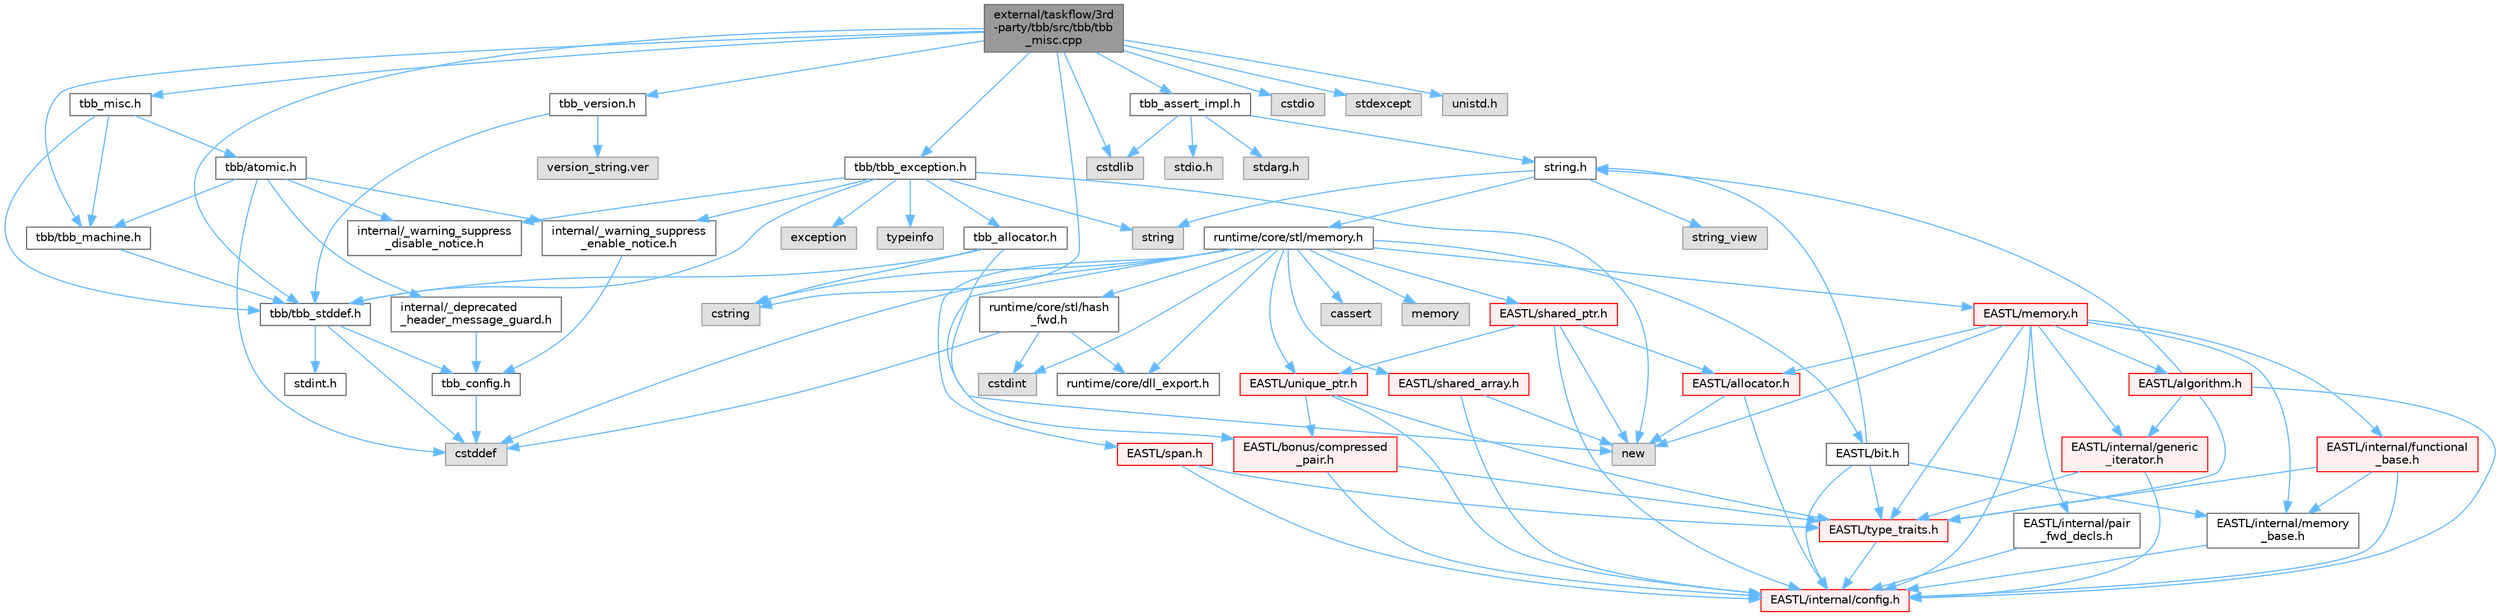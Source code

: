 digraph "external/taskflow/3rd-party/tbb/src/tbb/tbb_misc.cpp"
{
 // LATEX_PDF_SIZE
  bgcolor="transparent";
  edge [fontname=Helvetica,fontsize=10,labelfontname=Helvetica,labelfontsize=10];
  node [fontname=Helvetica,fontsize=10,shape=box,height=0.2,width=0.4];
  Node1 [id="Node000001",label="external/taskflow/3rd\l-party/tbb/src/tbb/tbb\l_misc.cpp",height=0.2,width=0.4,color="gray40", fillcolor="grey60", style="filled", fontcolor="black",tooltip=" "];
  Node1 -> Node2 [id="edge1_Node000001_Node000002",color="steelblue1",style="solid",tooltip=" "];
  Node2 [id="Node000002",label="tbb/tbb_stddef.h",height=0.2,width=0.4,color="grey40", fillcolor="white", style="filled",URL="$tbb__stddef_8h.html",tooltip=" "];
  Node2 -> Node3 [id="edge2_Node000002_Node000003",color="steelblue1",style="solid",tooltip=" "];
  Node3 [id="Node000003",label="tbb_config.h",height=0.2,width=0.4,color="grey40", fillcolor="white", style="filled",URL="$tbb__config_8h.html",tooltip=" "];
  Node3 -> Node4 [id="edge3_Node000003_Node000004",color="steelblue1",style="solid",tooltip=" "];
  Node4 [id="Node000004",label="cstddef",height=0.2,width=0.4,color="grey60", fillcolor="#E0E0E0", style="filled",tooltip=" "];
  Node2 -> Node4 [id="edge4_Node000002_Node000004",color="steelblue1",style="solid",tooltip=" "];
  Node2 -> Node5 [id="edge5_Node000002_Node000005",color="steelblue1",style="solid",tooltip=" "];
  Node5 [id="Node000005",label="stdint.h",height=0.2,width=0.4,color="grey40", fillcolor="white", style="filled",URL="$stdint_8h.html",tooltip=" "];
  Node1 -> Node6 [id="edge6_Node000001_Node000006",color="steelblue1",style="solid",tooltip=" "];
  Node6 [id="Node000006",label="tbb_assert_impl.h",height=0.2,width=0.4,color="grey40", fillcolor="white", style="filled",URL="$tbb__assert__impl_8h.html",tooltip=" "];
  Node6 -> Node7 [id="edge7_Node000006_Node000007",color="steelblue1",style="solid",tooltip=" "];
  Node7 [id="Node000007",label="cstdlib",height=0.2,width=0.4,color="grey60", fillcolor="#E0E0E0", style="filled",tooltip=" "];
  Node6 -> Node8 [id="edge8_Node000006_Node000008",color="steelblue1",style="solid",tooltip=" "];
  Node8 [id="Node000008",label="stdio.h",height=0.2,width=0.4,color="grey60", fillcolor="#E0E0E0", style="filled",tooltip=" "];
  Node6 -> Node9 [id="edge9_Node000006_Node000009",color="steelblue1",style="solid",tooltip=" "];
  Node9 [id="Node000009",label="string.h",height=0.2,width=0.4,color="grey40", fillcolor="white", style="filled",URL="$string_8h.html",tooltip=" "];
  Node9 -> Node10 [id="edge10_Node000009_Node000010",color="steelblue1",style="solid",tooltip=" "];
  Node10 [id="Node000010",label="string",height=0.2,width=0.4,color="grey60", fillcolor="#E0E0E0", style="filled",tooltip=" "];
  Node9 -> Node11 [id="edge11_Node000009_Node000011",color="steelblue1",style="solid",tooltip=" "];
  Node11 [id="Node000011",label="string_view",height=0.2,width=0.4,color="grey60", fillcolor="#E0E0E0", style="filled",tooltip=" "];
  Node9 -> Node12 [id="edge12_Node000009_Node000012",color="steelblue1",style="solid",tooltip=" "];
  Node12 [id="Node000012",label="runtime/core/stl/memory.h",height=0.2,width=0.4,color="grey40", fillcolor="white", style="filled",URL="$runtime_2core_2stl_2memory_8h.html",tooltip=" "];
  Node12 -> Node4 [id="edge13_Node000012_Node000004",color="steelblue1",style="solid",tooltip=" "];
  Node12 -> Node13 [id="edge14_Node000012_Node000013",color="steelblue1",style="solid",tooltip=" "];
  Node13 [id="Node000013",label="cstdint",height=0.2,width=0.4,color="grey60", fillcolor="#E0E0E0", style="filled",tooltip=" "];
  Node12 -> Node14 [id="edge15_Node000012_Node000014",color="steelblue1",style="solid",tooltip=" "];
  Node14 [id="Node000014",label="cassert",height=0.2,width=0.4,color="grey60", fillcolor="#E0E0E0", style="filled",tooltip=" "];
  Node12 -> Node15 [id="edge16_Node000012_Node000015",color="steelblue1",style="solid",tooltip=" "];
  Node15 [id="Node000015",label="memory",height=0.2,width=0.4,color="grey60", fillcolor="#E0E0E0", style="filled",tooltip=" "];
  Node12 -> Node16 [id="edge17_Node000012_Node000016",color="steelblue1",style="solid",tooltip=" "];
  Node16 [id="Node000016",label="cstring",height=0.2,width=0.4,color="grey60", fillcolor="#E0E0E0", style="filled",tooltip=" "];
  Node12 -> Node17 [id="edge18_Node000012_Node000017",color="steelblue1",style="solid",tooltip=" "];
  Node17 [id="Node000017",label="EASTL/bit.h",height=0.2,width=0.4,color="grey40", fillcolor="white", style="filled",URL="$bit_8h.html",tooltip=" "];
  Node17 -> Node18 [id="edge19_Node000017_Node000018",color="steelblue1",style="solid",tooltip=" "];
  Node18 [id="Node000018",label="EASTL/internal/config.h",height=0.2,width=0.4,color="red", fillcolor="#FFF0F0", style="filled",URL="$runtime_2_e_a_s_t_l_2include_2_e_a_s_t_l_2internal_2config_8h.html",tooltip=" "];
  Node17 -> Node27 [id="edge20_Node000017_Node000027",color="steelblue1",style="solid",tooltip=" "];
  Node27 [id="Node000027",label="EASTL/internal/memory\l_base.h",height=0.2,width=0.4,color="grey40", fillcolor="white", style="filled",URL="$memory__base_8h.html",tooltip=" "];
  Node27 -> Node18 [id="edge21_Node000027_Node000018",color="steelblue1",style="solid",tooltip=" "];
  Node17 -> Node28 [id="edge22_Node000017_Node000028",color="steelblue1",style="solid",tooltip=" "];
  Node28 [id="Node000028",label="EASTL/type_traits.h",height=0.2,width=0.4,color="red", fillcolor="#FFF0F0", style="filled",URL="$_e_a_s_t_l_2include_2_e_a_s_t_l_2type__traits_8h.html",tooltip=" "];
  Node28 -> Node18 [id="edge23_Node000028_Node000018",color="steelblue1",style="solid",tooltip=" "];
  Node17 -> Node9 [id="edge24_Node000017_Node000009",color="steelblue1",style="solid",tooltip=" "];
  Node12 -> Node38 [id="edge25_Node000012_Node000038",color="steelblue1",style="solid",tooltip=" "];
  Node38 [id="Node000038",label="EASTL/memory.h",height=0.2,width=0.4,color="red", fillcolor="#FFF0F0", style="filled",URL="$runtime_2_e_a_s_t_l_2include_2_e_a_s_t_l_2memory_8h.html",tooltip=" "];
  Node38 -> Node18 [id="edge26_Node000038_Node000018",color="steelblue1",style="solid",tooltip=" "];
  Node38 -> Node27 [id="edge27_Node000038_Node000027",color="steelblue1",style="solid",tooltip=" "];
  Node38 -> Node39 [id="edge28_Node000038_Node000039",color="steelblue1",style="solid",tooltip=" "];
  Node39 [id="Node000039",label="EASTL/internal/generic\l_iterator.h",height=0.2,width=0.4,color="red", fillcolor="#FFF0F0", style="filled",URL="$generic__iterator_8h.html",tooltip=" "];
  Node39 -> Node18 [id="edge29_Node000039_Node000018",color="steelblue1",style="solid",tooltip=" "];
  Node39 -> Node28 [id="edge30_Node000039_Node000028",color="steelblue1",style="solid",tooltip=" "];
  Node38 -> Node43 [id="edge31_Node000038_Node000043",color="steelblue1",style="solid",tooltip=" "];
  Node43 [id="Node000043",label="EASTL/internal/pair\l_fwd_decls.h",height=0.2,width=0.4,color="grey40", fillcolor="white", style="filled",URL="$pair__fwd__decls_8h.html",tooltip=" "];
  Node43 -> Node18 [id="edge32_Node000043_Node000018",color="steelblue1",style="solid",tooltip=" "];
  Node38 -> Node44 [id="edge33_Node000038_Node000044",color="steelblue1",style="solid",tooltip=" "];
  Node44 [id="Node000044",label="EASTL/internal/functional\l_base.h",height=0.2,width=0.4,color="red", fillcolor="#FFF0F0", style="filled",URL="$functional__base_8h.html",tooltip=" "];
  Node44 -> Node18 [id="edge34_Node000044_Node000018",color="steelblue1",style="solid",tooltip=" "];
  Node44 -> Node27 [id="edge35_Node000044_Node000027",color="steelblue1",style="solid",tooltip=" "];
  Node44 -> Node28 [id="edge36_Node000044_Node000028",color="steelblue1",style="solid",tooltip=" "];
  Node38 -> Node45 [id="edge37_Node000038_Node000045",color="steelblue1",style="solid",tooltip=" "];
  Node45 [id="Node000045",label="EASTL/algorithm.h",height=0.2,width=0.4,color="red", fillcolor="#FFF0F0", style="filled",URL="$_e_a_s_t_l_2include_2_e_a_s_t_l_2algorithm_8h.html",tooltip=" "];
  Node45 -> Node18 [id="edge38_Node000045_Node000018",color="steelblue1",style="solid",tooltip=" "];
  Node45 -> Node28 [id="edge39_Node000045_Node000028",color="steelblue1",style="solid",tooltip=" "];
  Node45 -> Node39 [id="edge40_Node000045_Node000039",color="steelblue1",style="solid",tooltip=" "];
  Node45 -> Node9 [id="edge41_Node000045_Node000009",color="steelblue1",style="solid",tooltip=" "];
  Node38 -> Node28 [id="edge42_Node000038_Node000028",color="steelblue1",style="solid",tooltip=" "];
  Node38 -> Node52 [id="edge43_Node000038_Node000052",color="steelblue1",style="solid",tooltip=" "];
  Node52 [id="Node000052",label="EASTL/allocator.h",height=0.2,width=0.4,color="red", fillcolor="#FFF0F0", style="filled",URL="$runtime_2_e_a_s_t_l_2include_2_e_a_s_t_l_2allocator_8h.html",tooltip=" "];
  Node52 -> Node18 [id="edge44_Node000052_Node000018",color="steelblue1",style="solid",tooltip=" "];
  Node52 -> Node53 [id="edge45_Node000052_Node000053",color="steelblue1",style="solid",tooltip=" "];
  Node53 [id="Node000053",label="new",height=0.2,width=0.4,color="grey60", fillcolor="#E0E0E0", style="filled",tooltip=" "];
  Node38 -> Node53 [id="edge46_Node000038_Node000053",color="steelblue1",style="solid",tooltip=" "];
  Node12 -> Node66 [id="edge47_Node000012_Node000066",color="steelblue1",style="solid",tooltip=" "];
  Node66 [id="Node000066",label="EASTL/shared_array.h",height=0.2,width=0.4,color="red", fillcolor="#FFF0F0", style="filled",URL="$shared__array_8h.html",tooltip=" "];
  Node66 -> Node18 [id="edge48_Node000066_Node000018",color="steelblue1",style="solid",tooltip=" "];
  Node66 -> Node53 [id="edge49_Node000066_Node000053",color="steelblue1",style="solid",tooltip=" "];
  Node12 -> Node69 [id="edge50_Node000012_Node000069",color="steelblue1",style="solid",tooltip=" "];
  Node69 [id="Node000069",label="EASTL/unique_ptr.h",height=0.2,width=0.4,color="red", fillcolor="#FFF0F0", style="filled",URL="$unique__ptr_8h.html",tooltip=" "];
  Node69 -> Node70 [id="edge51_Node000069_Node000070",color="steelblue1",style="solid",tooltip=" "];
  Node70 [id="Node000070",label="EASTL/bonus/compressed\l_pair.h",height=0.2,width=0.4,color="red", fillcolor="#FFF0F0", style="filled",URL="$compressed__pair_8h.html",tooltip=" "];
  Node70 -> Node18 [id="edge52_Node000070_Node000018",color="steelblue1",style="solid",tooltip=" "];
  Node70 -> Node28 [id="edge53_Node000070_Node000028",color="steelblue1",style="solid",tooltip=" "];
  Node69 -> Node18 [id="edge54_Node000069_Node000018",color="steelblue1",style="solid",tooltip=" "];
  Node69 -> Node28 [id="edge55_Node000069_Node000028",color="steelblue1",style="solid",tooltip=" "];
  Node12 -> Node72 [id="edge56_Node000012_Node000072",color="steelblue1",style="solid",tooltip=" "];
  Node72 [id="Node000072",label="EASTL/shared_ptr.h",height=0.2,width=0.4,color="red", fillcolor="#FFF0F0", style="filled",URL="$shared__ptr_8h.html",tooltip=" "];
  Node72 -> Node18 [id="edge57_Node000072_Node000018",color="steelblue1",style="solid",tooltip=" "];
  Node72 -> Node69 [id="edge58_Node000072_Node000069",color="steelblue1",style="solid",tooltip=" "];
  Node72 -> Node52 [id="edge59_Node000072_Node000052",color="steelblue1",style="solid",tooltip=" "];
  Node72 -> Node53 [id="edge60_Node000072_Node000053",color="steelblue1",style="solid",tooltip=" "];
  Node12 -> Node152 [id="edge61_Node000012_Node000152",color="steelblue1",style="solid",tooltip=" "];
  Node152 [id="Node000152",label="EASTL/span.h",height=0.2,width=0.4,color="red", fillcolor="#FFF0F0", style="filled",URL="$span_8h.html",tooltip=" "];
  Node152 -> Node18 [id="edge62_Node000152_Node000018",color="steelblue1",style="solid",tooltip=" "];
  Node152 -> Node28 [id="edge63_Node000152_Node000028",color="steelblue1",style="solid",tooltip=" "];
  Node12 -> Node70 [id="edge64_Node000012_Node000070",color="steelblue1",style="solid",tooltip=" "];
  Node12 -> Node155 [id="edge65_Node000012_Node000155",color="steelblue1",style="solid",tooltip=" "];
  Node155 [id="Node000155",label="runtime/core/dll_export.h",height=0.2,width=0.4,color="grey40", fillcolor="white", style="filled",URL="$dll__export_8h.html",tooltip=" "];
  Node12 -> Node156 [id="edge66_Node000012_Node000156",color="steelblue1",style="solid",tooltip=" "];
  Node156 [id="Node000156",label="runtime/core/stl/hash\l_fwd.h",height=0.2,width=0.4,color="grey40", fillcolor="white", style="filled",URL="$hash__fwd_8h.html",tooltip=" "];
  Node156 -> Node4 [id="edge67_Node000156_Node000004",color="steelblue1",style="solid",tooltip=" "];
  Node156 -> Node13 [id="edge68_Node000156_Node000013",color="steelblue1",style="solid",tooltip=" "];
  Node156 -> Node155 [id="edge69_Node000156_Node000155",color="steelblue1",style="solid",tooltip=" "];
  Node6 -> Node157 [id="edge70_Node000006_Node000157",color="steelblue1",style="solid",tooltip=" "];
  Node157 [id="Node000157",label="stdarg.h",height=0.2,width=0.4,color="grey60", fillcolor="#E0E0E0", style="filled",tooltip=" "];
  Node1 -> Node158 [id="edge71_Node000001_Node000158",color="steelblue1",style="solid",tooltip=" "];
  Node158 [id="Node000158",label="tbb/tbb_exception.h",height=0.2,width=0.4,color="grey40", fillcolor="white", style="filled",URL="$tbb__exception_8h.html",tooltip=" "];
  Node158 -> Node159 [id="edge72_Node000158_Node000159",color="steelblue1",style="solid",tooltip=" "];
  Node159 [id="Node000159",label="internal/_warning_suppress\l_enable_notice.h",height=0.2,width=0.4,color="grey40", fillcolor="white", style="filled",URL="$__warning__suppress__enable__notice_8h.html",tooltip=" "];
  Node159 -> Node3 [id="edge73_Node000159_Node000003",color="steelblue1",style="solid",tooltip=" "];
  Node158 -> Node2 [id="edge74_Node000158_Node000002",color="steelblue1",style="solid",tooltip=" "];
  Node158 -> Node160 [id="edge75_Node000158_Node000160",color="steelblue1",style="solid",tooltip=" "];
  Node160 [id="Node000160",label="exception",height=0.2,width=0.4,color="grey60", fillcolor="#E0E0E0", style="filled",tooltip=" "];
  Node158 -> Node53 [id="edge76_Node000158_Node000053",color="steelblue1",style="solid",tooltip=" "];
  Node158 -> Node10 [id="edge77_Node000158_Node000010",color="steelblue1",style="solid",tooltip=" "];
  Node158 -> Node161 [id="edge78_Node000158_Node000161",color="steelblue1",style="solid",tooltip=" "];
  Node161 [id="Node000161",label="tbb_allocator.h",height=0.2,width=0.4,color="grey40", fillcolor="white", style="filled",URL="$tbb__allocator_8h.html",tooltip=" "];
  Node161 -> Node2 [id="edge79_Node000161_Node000002",color="steelblue1",style="solid",tooltip=" "];
  Node161 -> Node53 [id="edge80_Node000161_Node000053",color="steelblue1",style="solid",tooltip=" "];
  Node161 -> Node16 [id="edge81_Node000161_Node000016",color="steelblue1",style="solid",tooltip=" "];
  Node158 -> Node162 [id="edge82_Node000158_Node000162",color="steelblue1",style="solid",tooltip=" "];
  Node162 [id="Node000162",label="typeinfo",height=0.2,width=0.4,color="grey60", fillcolor="#E0E0E0", style="filled",tooltip=" "];
  Node158 -> Node163 [id="edge83_Node000158_Node000163",color="steelblue1",style="solid",tooltip=" "];
  Node163 [id="Node000163",label="internal/_warning_suppress\l_disable_notice.h",height=0.2,width=0.4,color="grey40", fillcolor="white", style="filled",URL="$__warning__suppress__disable__notice_8h.html",tooltip=" "];
  Node1 -> Node164 [id="edge84_Node000001_Node000164",color="steelblue1",style="solid",tooltip=" "];
  Node164 [id="Node000164",label="tbb/tbb_machine.h",height=0.2,width=0.4,color="grey40", fillcolor="white", style="filled",URL="$tbb__machine_8h.html",tooltip=" "];
  Node164 -> Node2 [id="edge85_Node000164_Node000002",color="steelblue1",style="solid",tooltip=" "];
  Node1 -> Node165 [id="edge86_Node000001_Node000165",color="steelblue1",style="solid",tooltip=" "];
  Node165 [id="Node000165",label="tbb_misc.h",height=0.2,width=0.4,color="grey40", fillcolor="white", style="filled",URL="$tbb__misc_8h.html",tooltip=" "];
  Node165 -> Node2 [id="edge87_Node000165_Node000002",color="steelblue1",style="solid",tooltip=" "];
  Node165 -> Node164 [id="edge88_Node000165_Node000164",color="steelblue1",style="solid",tooltip=" "];
  Node165 -> Node166 [id="edge89_Node000165_Node000166",color="steelblue1",style="solid",tooltip=" "];
  Node166 [id="Node000166",label="tbb/atomic.h",height=0.2,width=0.4,color="grey40", fillcolor="white", style="filled",URL="$external_2taskflow_23rd-party_2tbb_2include_2tbb_2atomic_8h.html",tooltip=" "];
  Node166 -> Node167 [id="edge90_Node000166_Node000167",color="steelblue1",style="solid",tooltip=" "];
  Node167 [id="Node000167",label="internal/_deprecated\l_header_message_guard.h",height=0.2,width=0.4,color="grey40", fillcolor="white", style="filled",URL="$__deprecated__header__message__guard_8h.html",tooltip=" "];
  Node167 -> Node3 [id="edge91_Node000167_Node000003",color="steelblue1",style="solid",tooltip=" "];
  Node166 -> Node159 [id="edge92_Node000166_Node000159",color="steelblue1",style="solid",tooltip=" "];
  Node166 -> Node4 [id="edge93_Node000166_Node000004",color="steelblue1",style="solid",tooltip=" "];
  Node166 -> Node164 [id="edge94_Node000166_Node000164",color="steelblue1",style="solid",tooltip=" "];
  Node166 -> Node163 [id="edge95_Node000166_Node000163",color="steelblue1",style="solid",tooltip=" "];
  Node1 -> Node168 [id="edge96_Node000001_Node000168",color="steelblue1",style="solid",tooltip=" "];
  Node168 [id="Node000168",label="tbb_version.h",height=0.2,width=0.4,color="grey40", fillcolor="white", style="filled",URL="$tbb__version_8h.html",tooltip=" "];
  Node168 -> Node2 [id="edge97_Node000168_Node000002",color="steelblue1",style="solid",tooltip=" "];
  Node168 -> Node169 [id="edge98_Node000168_Node000169",color="steelblue1",style="solid",tooltip=" "];
  Node169 [id="Node000169",label="version_string.ver",height=0.2,width=0.4,color="grey60", fillcolor="#E0E0E0", style="filled",tooltip=" "];
  Node1 -> Node170 [id="edge99_Node000001_Node000170",color="steelblue1",style="solid",tooltip=" "];
  Node170 [id="Node000170",label="cstdio",height=0.2,width=0.4,color="grey60", fillcolor="#E0E0E0", style="filled",tooltip=" "];
  Node1 -> Node7 [id="edge100_Node000001_Node000007",color="steelblue1",style="solid",tooltip=" "];
  Node1 -> Node171 [id="edge101_Node000001_Node000171",color="steelblue1",style="solid",tooltip=" "];
  Node171 [id="Node000171",label="stdexcept",height=0.2,width=0.4,color="grey60", fillcolor="#E0E0E0", style="filled",tooltip=" "];
  Node1 -> Node16 [id="edge102_Node000001_Node000016",color="steelblue1",style="solid",tooltip=" "];
  Node1 -> Node172 [id="edge103_Node000001_Node000172",color="steelblue1",style="solid",tooltip=" "];
  Node172 [id="Node000172",label="unistd.h",height=0.2,width=0.4,color="grey60", fillcolor="#E0E0E0", style="filled",tooltip=" "];
}
